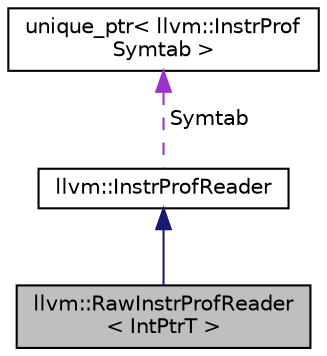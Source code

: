 digraph "llvm::RawInstrProfReader&lt; IntPtrT &gt;"
{
 // LATEX_PDF_SIZE
  bgcolor="transparent";
  edge [fontname="Helvetica",fontsize="10",labelfontname="Helvetica",labelfontsize="10"];
  node [fontname="Helvetica",fontsize="10",shape="box"];
  Node1 [label="llvm::RawInstrProfReader\l\< IntPtrT \>",height=0.2,width=0.4,color="black", fillcolor="grey75", style="filled", fontcolor="black",tooltip="Reader for the raw instrprof binary format from runtime."];
  Node2 -> Node1 [dir="back",color="midnightblue",fontsize="10",style="solid",fontname="Helvetica"];
  Node2 [label="llvm::InstrProfReader",height=0.2,width=0.4,color="black",URL="$classllvm_1_1InstrProfReader.html",tooltip="Base class and interface for reading profiling data of any known instrprof format."];
  Node3 -> Node2 [dir="back",color="darkorchid3",fontsize="10",style="dashed",label=" Symtab" ,fontname="Helvetica"];
  Node3 [label="unique_ptr\< llvm::InstrProf\lSymtab \>",height=0.2,width=0.4,color="black",tooltip=" "];
}
